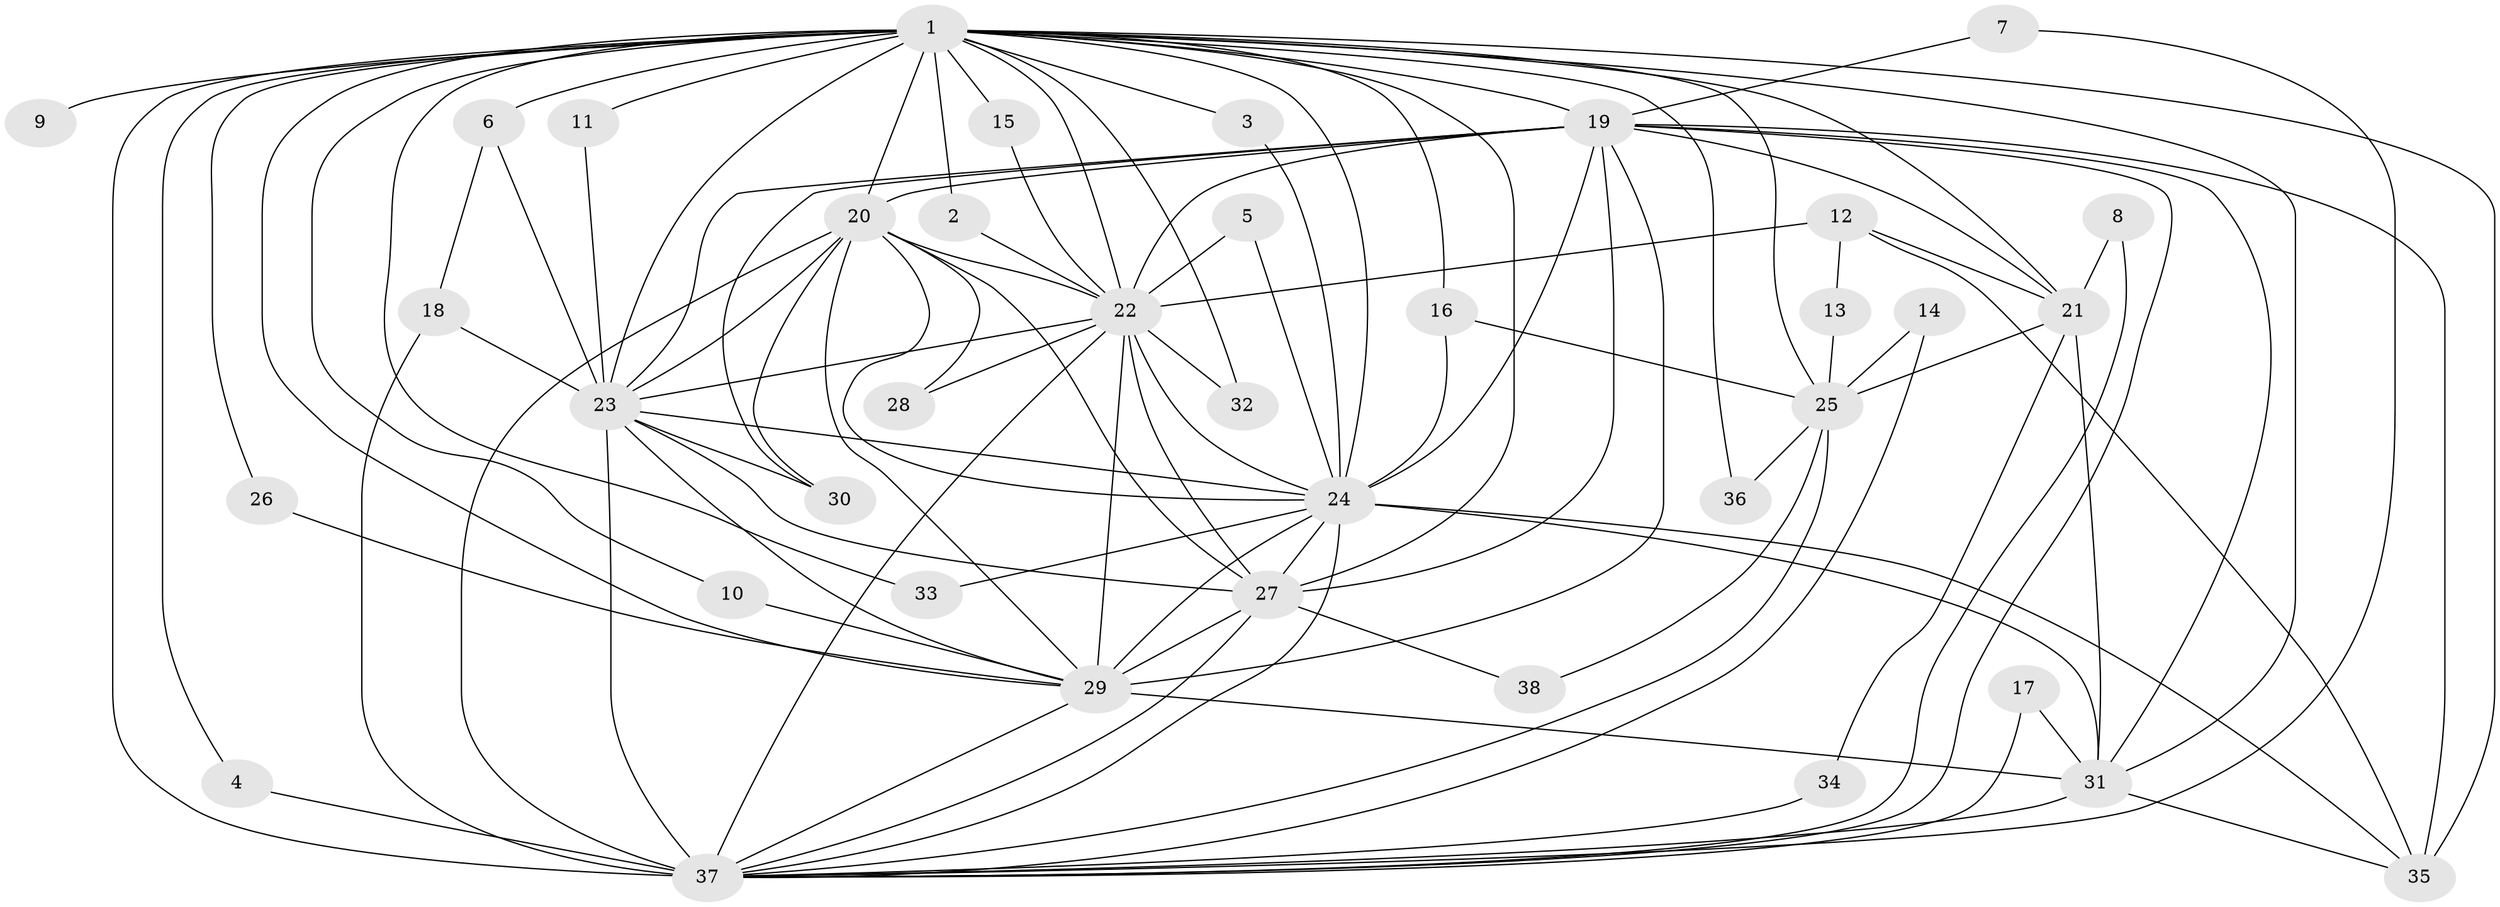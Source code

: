// original degree distribution, {25: 0.013157894736842105, 22: 0.013157894736842105, 12: 0.013157894736842105, 18: 0.02631578947368421, 21: 0.013157894736842105, 20: 0.013157894736842105, 11: 0.013157894736842105, 15: 0.02631578947368421, 2: 0.5921052631578947, 7: 0.02631578947368421, 4: 0.07894736842105263, 3: 0.13157894736842105, 9: 0.013157894736842105, 5: 0.02631578947368421}
// Generated by graph-tools (version 1.1) at 2025/25/03/09/25 03:25:47]
// undirected, 38 vertices, 104 edges
graph export_dot {
graph [start="1"]
  node [color=gray90,style=filled];
  1;
  2;
  3;
  4;
  5;
  6;
  7;
  8;
  9;
  10;
  11;
  12;
  13;
  14;
  15;
  16;
  17;
  18;
  19;
  20;
  21;
  22;
  23;
  24;
  25;
  26;
  27;
  28;
  29;
  30;
  31;
  32;
  33;
  34;
  35;
  36;
  37;
  38;
  1 -- 2 [weight=1.0];
  1 -- 3 [weight=1.0];
  1 -- 4 [weight=1.0];
  1 -- 6 [weight=2.0];
  1 -- 9 [weight=2.0];
  1 -- 10 [weight=1.0];
  1 -- 11 [weight=1.0];
  1 -- 15 [weight=1.0];
  1 -- 16 [weight=1.0];
  1 -- 19 [weight=2.0];
  1 -- 20 [weight=3.0];
  1 -- 21 [weight=3.0];
  1 -- 22 [weight=3.0];
  1 -- 23 [weight=3.0];
  1 -- 24 [weight=3.0];
  1 -- 25 [weight=1.0];
  1 -- 26 [weight=1.0];
  1 -- 27 [weight=3.0];
  1 -- 29 [weight=2.0];
  1 -- 31 [weight=1.0];
  1 -- 32 [weight=1.0];
  1 -- 33 [weight=1.0];
  1 -- 35 [weight=1.0];
  1 -- 36 [weight=1.0];
  1 -- 37 [weight=5.0];
  2 -- 22 [weight=1.0];
  3 -- 24 [weight=1.0];
  4 -- 37 [weight=1.0];
  5 -- 22 [weight=1.0];
  5 -- 24 [weight=1.0];
  6 -- 18 [weight=1.0];
  6 -- 23 [weight=1.0];
  7 -- 19 [weight=1.0];
  7 -- 37 [weight=1.0];
  8 -- 21 [weight=1.0];
  8 -- 37 [weight=1.0];
  10 -- 29 [weight=1.0];
  11 -- 23 [weight=1.0];
  12 -- 13 [weight=1.0];
  12 -- 21 [weight=1.0];
  12 -- 22 [weight=1.0];
  12 -- 35 [weight=1.0];
  13 -- 25 [weight=1.0];
  14 -- 25 [weight=1.0];
  14 -- 37 [weight=1.0];
  15 -- 22 [weight=1.0];
  16 -- 24 [weight=1.0];
  16 -- 25 [weight=1.0];
  17 -- 31 [weight=1.0];
  17 -- 37 [weight=1.0];
  18 -- 23 [weight=1.0];
  18 -- 37 [weight=2.0];
  19 -- 20 [weight=2.0];
  19 -- 21 [weight=1.0];
  19 -- 22 [weight=1.0];
  19 -- 23 [weight=1.0];
  19 -- 24 [weight=2.0];
  19 -- 27 [weight=1.0];
  19 -- 29 [weight=2.0];
  19 -- 30 [weight=1.0];
  19 -- 31 [weight=1.0];
  19 -- 35 [weight=2.0];
  19 -- 37 [weight=1.0];
  20 -- 22 [weight=1.0];
  20 -- 23 [weight=1.0];
  20 -- 24 [weight=1.0];
  20 -- 27 [weight=1.0];
  20 -- 28 [weight=1.0];
  20 -- 29 [weight=1.0];
  20 -- 30 [weight=1.0];
  20 -- 37 [weight=2.0];
  21 -- 25 [weight=1.0];
  21 -- 31 [weight=1.0];
  21 -- 34 [weight=1.0];
  22 -- 23 [weight=1.0];
  22 -- 24 [weight=1.0];
  22 -- 27 [weight=1.0];
  22 -- 28 [weight=1.0];
  22 -- 29 [weight=1.0];
  22 -- 32 [weight=1.0];
  22 -- 37 [weight=1.0];
  23 -- 24 [weight=1.0];
  23 -- 27 [weight=1.0];
  23 -- 29 [weight=1.0];
  23 -- 30 [weight=1.0];
  23 -- 37 [weight=2.0];
  24 -- 27 [weight=2.0];
  24 -- 29 [weight=2.0];
  24 -- 31 [weight=1.0];
  24 -- 33 [weight=1.0];
  24 -- 35 [weight=1.0];
  24 -- 37 [weight=1.0];
  25 -- 36 [weight=1.0];
  25 -- 37 [weight=1.0];
  25 -- 38 [weight=1.0];
  26 -- 29 [weight=1.0];
  27 -- 29 [weight=2.0];
  27 -- 37 [weight=1.0];
  27 -- 38 [weight=1.0];
  29 -- 31 [weight=2.0];
  29 -- 37 [weight=1.0];
  31 -- 35 [weight=1.0];
  31 -- 37 [weight=1.0];
  34 -- 37 [weight=1.0];
}
